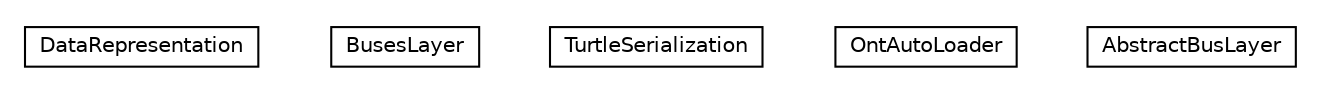 #!/usr/local/bin/dot
#
# Class diagram 
# Generated by UMLGraph version R5_6-24-gf6e263 (http://www.umlgraph.org/)
#

digraph G {
	edge [fontname="Helvetica",fontsize=10,labelfontname="Helvetica",labelfontsize=10];
	node [fontname="Helvetica",fontsize=10,shape=plaintext];
	nodesep=0.25;
	ranksep=0.5;
	// org.universAAL.middleware.container.pojo.layers.DataRepresentation
	c630096 [label=<<table title="org.universAAL.middleware.container.pojo.layers.DataRepresentation" border="0" cellborder="1" cellspacing="0" cellpadding="2" port="p" href="./DataRepresentation.html">
		<tr><td><table border="0" cellspacing="0" cellpadding="1">
<tr><td align="center" balign="center"> DataRepresentation </td></tr>
		</table></td></tr>
		</table>>, URL="./DataRepresentation.html", fontname="Helvetica", fontcolor="black", fontsize=10.0];
	// org.universAAL.middleware.container.pojo.layers.BusesLayer
	c630097 [label=<<table title="org.universAAL.middleware.container.pojo.layers.BusesLayer" border="0" cellborder="1" cellspacing="0" cellpadding="2" port="p" href="./BusesLayer.html">
		<tr><td><table border="0" cellspacing="0" cellpadding="1">
<tr><td align="center" balign="center"> BusesLayer </td></tr>
		</table></td></tr>
		</table>>, URL="./BusesLayer.html", fontname="Helvetica", fontcolor="black", fontsize=10.0];
	// org.universAAL.middleware.container.pojo.layers.TurtleSerialization
	c630098 [label=<<table title="org.universAAL.middleware.container.pojo.layers.TurtleSerialization" border="0" cellborder="1" cellspacing="0" cellpadding="2" port="p" href="./TurtleSerialization.html">
		<tr><td><table border="0" cellspacing="0" cellpadding="1">
<tr><td align="center" balign="center"> TurtleSerialization </td></tr>
		</table></td></tr>
		</table>>, URL="./TurtleSerialization.html", fontname="Helvetica", fontcolor="black", fontsize=10.0];
	// org.universAAL.middleware.container.pojo.layers.OntAutoLoader
	c630099 [label=<<table title="org.universAAL.middleware.container.pojo.layers.OntAutoLoader" border="0" cellborder="1" cellspacing="0" cellpadding="2" port="p" href="./OntAutoLoader.html">
		<tr><td><table border="0" cellspacing="0" cellpadding="1">
<tr><td align="center" balign="center"> OntAutoLoader </td></tr>
		</table></td></tr>
		</table>>, URL="./OntAutoLoader.html", fontname="Helvetica", fontcolor="black", fontsize=10.0];
	// org.universAAL.middleware.container.pojo.layers.AbstractBusLayer
	c630100 [label=<<table title="org.universAAL.middleware.container.pojo.layers.AbstractBusLayer" border="0" cellborder="1" cellspacing="0" cellpadding="2" port="p" href="./AbstractBusLayer.html">
		<tr><td><table border="0" cellspacing="0" cellpadding="1">
<tr><td align="center" balign="center"> AbstractBusLayer </td></tr>
		</table></td></tr>
		</table>>, URL="./AbstractBusLayer.html", fontname="Helvetica", fontcolor="black", fontsize=10.0];
}

